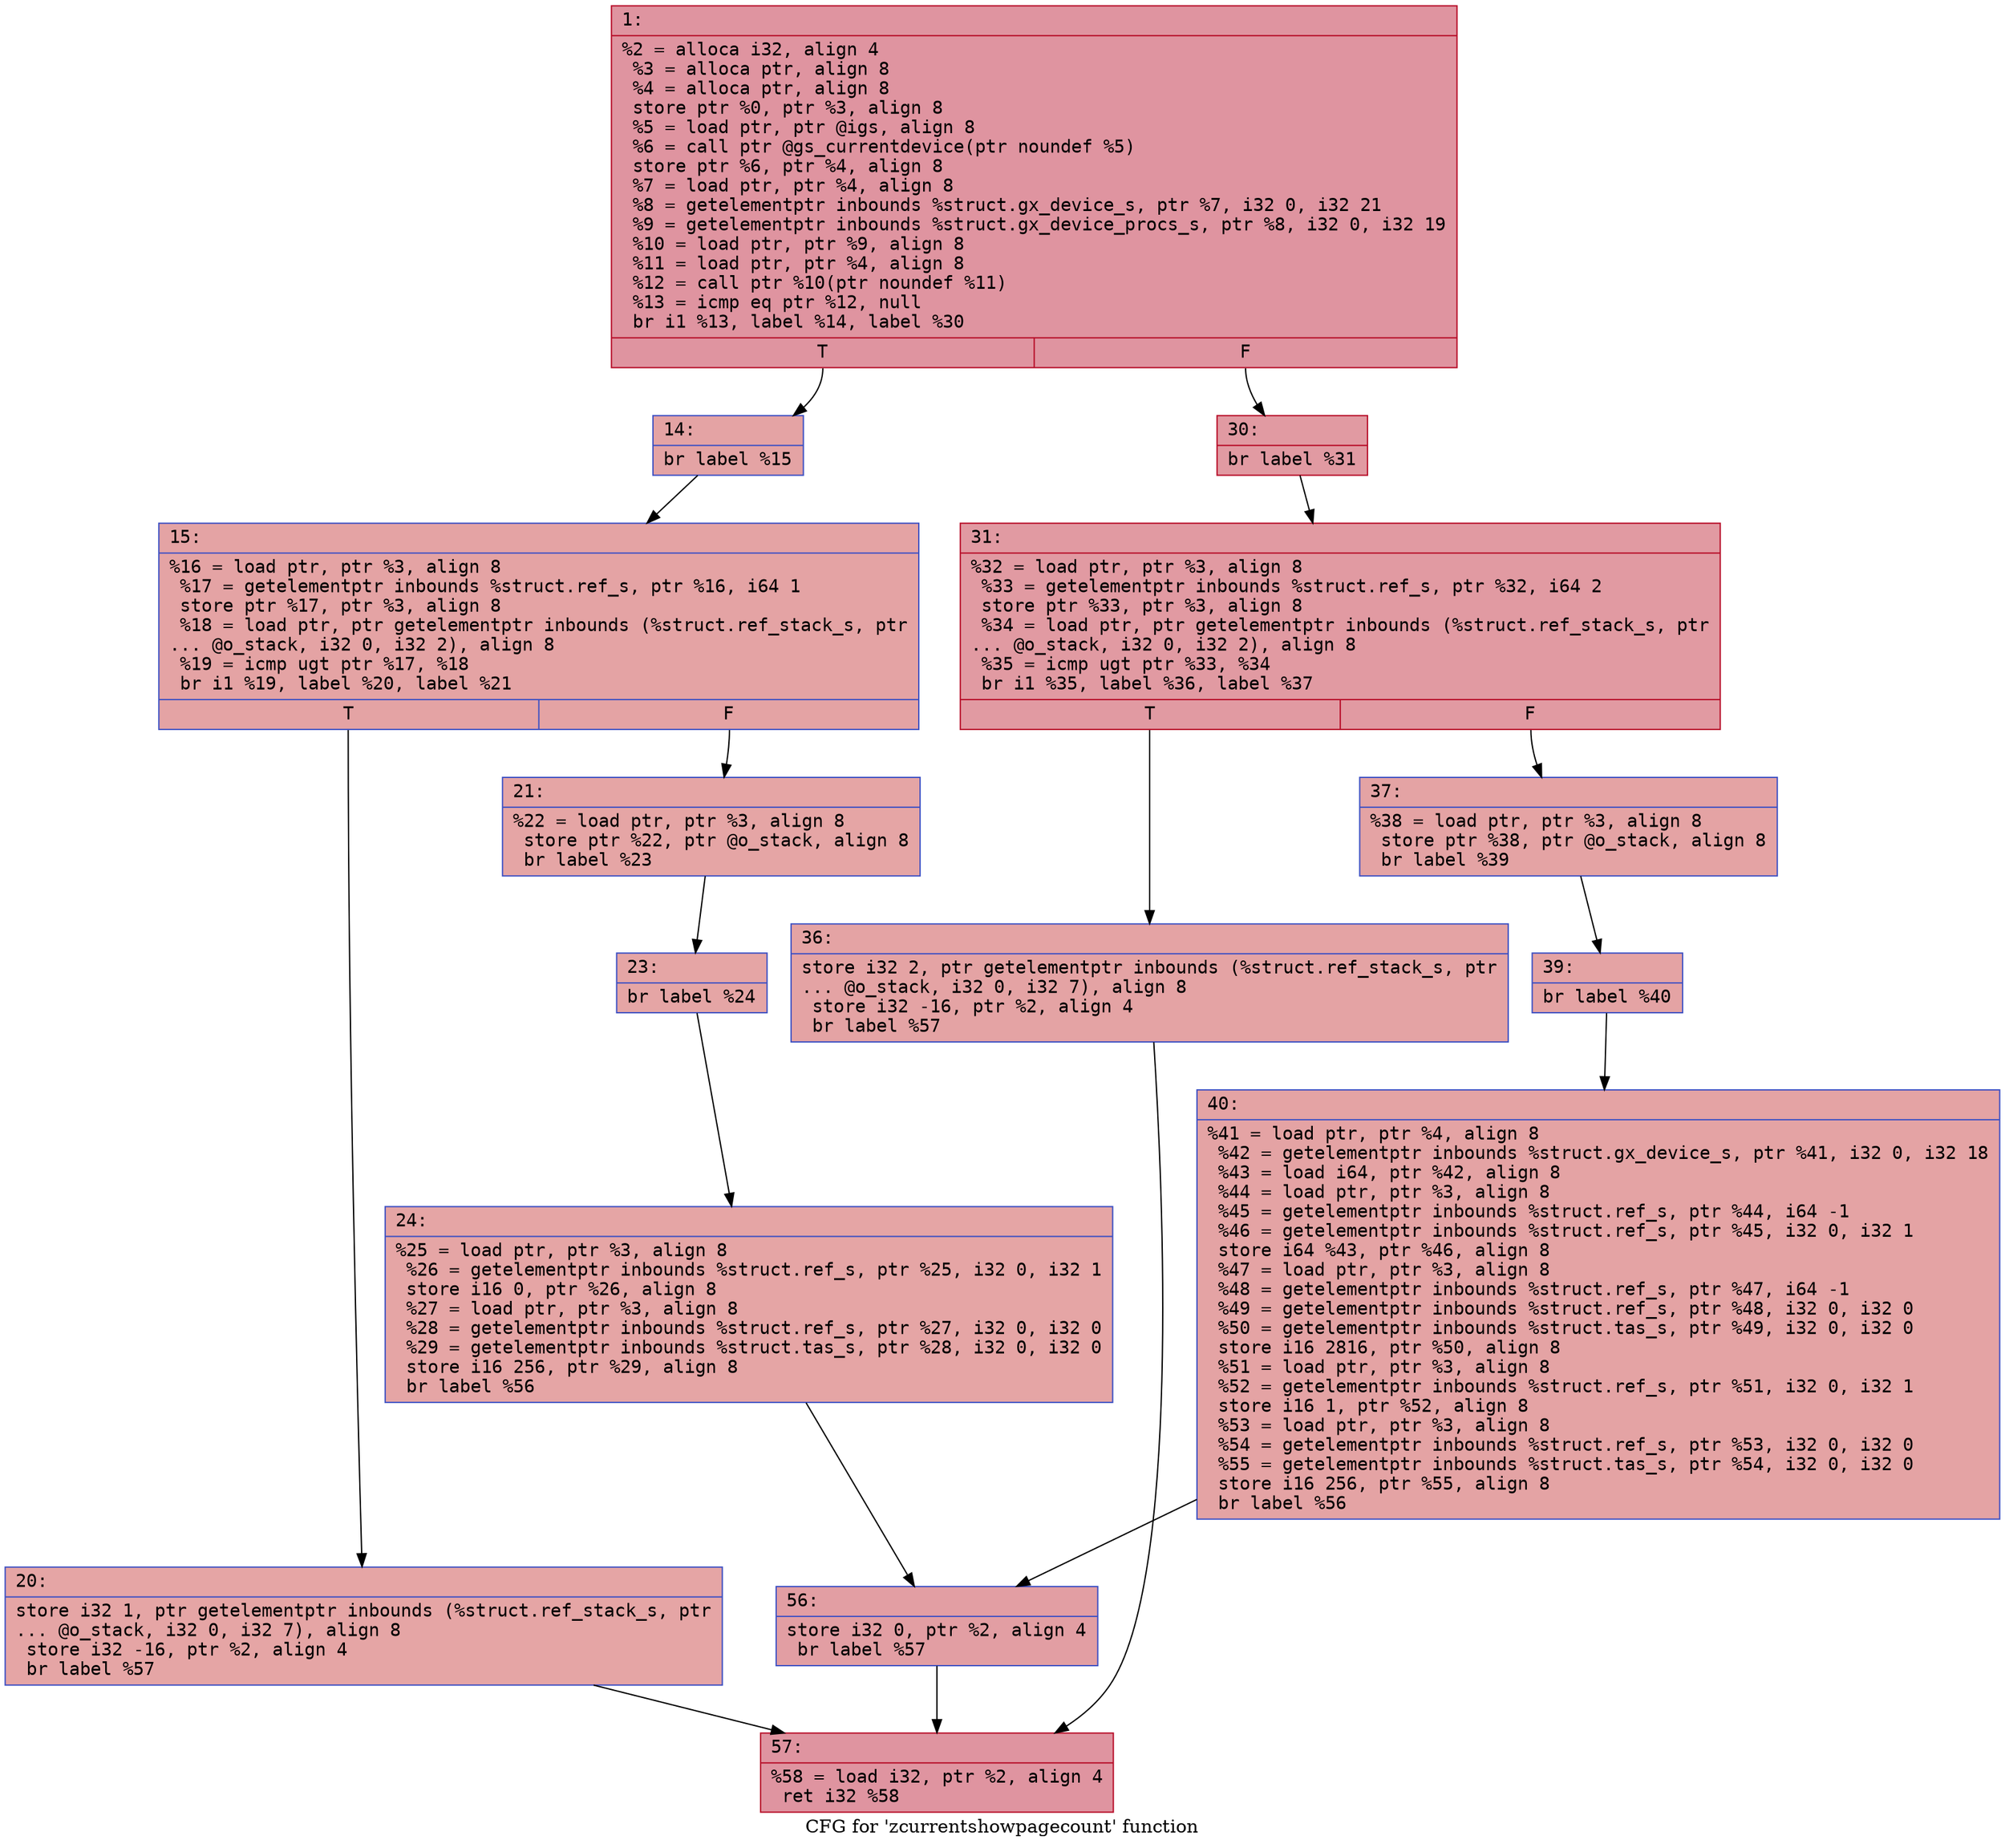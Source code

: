 digraph "CFG for 'zcurrentshowpagecount' function" {
	label="CFG for 'zcurrentshowpagecount' function";

	Node0x60000010e080 [shape=record,color="#b70d28ff", style=filled, fillcolor="#b70d2870" fontname="Courier",label="{1:\l|  %2 = alloca i32, align 4\l  %3 = alloca ptr, align 8\l  %4 = alloca ptr, align 8\l  store ptr %0, ptr %3, align 8\l  %5 = load ptr, ptr @igs, align 8\l  %6 = call ptr @gs_currentdevice(ptr noundef %5)\l  store ptr %6, ptr %4, align 8\l  %7 = load ptr, ptr %4, align 8\l  %8 = getelementptr inbounds %struct.gx_device_s, ptr %7, i32 0, i32 21\l  %9 = getelementptr inbounds %struct.gx_device_procs_s, ptr %8, i32 0, i32 19\l  %10 = load ptr, ptr %9, align 8\l  %11 = load ptr, ptr %4, align 8\l  %12 = call ptr %10(ptr noundef %11)\l  %13 = icmp eq ptr %12, null\l  br i1 %13, label %14, label %30\l|{<s0>T|<s1>F}}"];
	Node0x60000010e080:s0 -> Node0x60000010e0d0[tooltip="1 -> 14\nProbability 37.50%" ];
	Node0x60000010e080:s1 -> Node0x60000010e2b0[tooltip="1 -> 30\nProbability 62.50%" ];
	Node0x60000010e0d0 [shape=record,color="#3d50c3ff", style=filled, fillcolor="#c32e3170" fontname="Courier",label="{14:\l|  br label %15\l}"];
	Node0x60000010e0d0 -> Node0x60000010e120[tooltip="14 -> 15\nProbability 100.00%" ];
	Node0x60000010e120 [shape=record,color="#3d50c3ff", style=filled, fillcolor="#c32e3170" fontname="Courier",label="{15:\l|  %16 = load ptr, ptr %3, align 8\l  %17 = getelementptr inbounds %struct.ref_s, ptr %16, i64 1\l  store ptr %17, ptr %3, align 8\l  %18 = load ptr, ptr getelementptr inbounds (%struct.ref_stack_s, ptr\l... @o_stack, i32 0, i32 2), align 8\l  %19 = icmp ugt ptr %17, %18\l  br i1 %19, label %20, label %21\l|{<s0>T|<s1>F}}"];
	Node0x60000010e120:s0 -> Node0x60000010e170[tooltip="15 -> 20\nProbability 50.00%" ];
	Node0x60000010e120:s1 -> Node0x60000010e1c0[tooltip="15 -> 21\nProbability 50.00%" ];
	Node0x60000010e170 [shape=record,color="#3d50c3ff", style=filled, fillcolor="#c5333470" fontname="Courier",label="{20:\l|  store i32 1, ptr getelementptr inbounds (%struct.ref_stack_s, ptr\l... @o_stack, i32 0, i32 7), align 8\l  store i32 -16, ptr %2, align 4\l  br label %57\l}"];
	Node0x60000010e170 -> Node0x60000010e4e0[tooltip="20 -> 57\nProbability 100.00%" ];
	Node0x60000010e1c0 [shape=record,color="#3d50c3ff", style=filled, fillcolor="#c5333470" fontname="Courier",label="{21:\l|  %22 = load ptr, ptr %3, align 8\l  store ptr %22, ptr @o_stack, align 8\l  br label %23\l}"];
	Node0x60000010e1c0 -> Node0x60000010e210[tooltip="21 -> 23\nProbability 100.00%" ];
	Node0x60000010e210 [shape=record,color="#3d50c3ff", style=filled, fillcolor="#c5333470" fontname="Courier",label="{23:\l|  br label %24\l}"];
	Node0x60000010e210 -> Node0x60000010e260[tooltip="23 -> 24\nProbability 100.00%" ];
	Node0x60000010e260 [shape=record,color="#3d50c3ff", style=filled, fillcolor="#c5333470" fontname="Courier",label="{24:\l|  %25 = load ptr, ptr %3, align 8\l  %26 = getelementptr inbounds %struct.ref_s, ptr %25, i32 0, i32 1\l  store i16 0, ptr %26, align 8\l  %27 = load ptr, ptr %3, align 8\l  %28 = getelementptr inbounds %struct.ref_s, ptr %27, i32 0, i32 0\l  %29 = getelementptr inbounds %struct.tas_s, ptr %28, i32 0, i32 0\l  store i16 256, ptr %29, align 8\l  br label %56\l}"];
	Node0x60000010e260 -> Node0x60000010e490[tooltip="24 -> 56\nProbability 100.00%" ];
	Node0x60000010e2b0 [shape=record,color="#b70d28ff", style=filled, fillcolor="#bb1b2c70" fontname="Courier",label="{30:\l|  br label %31\l}"];
	Node0x60000010e2b0 -> Node0x60000010e300[tooltip="30 -> 31\nProbability 100.00%" ];
	Node0x60000010e300 [shape=record,color="#b70d28ff", style=filled, fillcolor="#bb1b2c70" fontname="Courier",label="{31:\l|  %32 = load ptr, ptr %3, align 8\l  %33 = getelementptr inbounds %struct.ref_s, ptr %32, i64 2\l  store ptr %33, ptr %3, align 8\l  %34 = load ptr, ptr getelementptr inbounds (%struct.ref_stack_s, ptr\l... @o_stack, i32 0, i32 2), align 8\l  %35 = icmp ugt ptr %33, %34\l  br i1 %35, label %36, label %37\l|{<s0>T|<s1>F}}"];
	Node0x60000010e300:s0 -> Node0x60000010e350[tooltip="31 -> 36\nProbability 50.00%" ];
	Node0x60000010e300:s1 -> Node0x60000010e3a0[tooltip="31 -> 37\nProbability 50.00%" ];
	Node0x60000010e350 [shape=record,color="#3d50c3ff", style=filled, fillcolor="#c32e3170" fontname="Courier",label="{36:\l|  store i32 2, ptr getelementptr inbounds (%struct.ref_stack_s, ptr\l... @o_stack, i32 0, i32 7), align 8\l  store i32 -16, ptr %2, align 4\l  br label %57\l}"];
	Node0x60000010e350 -> Node0x60000010e4e0[tooltip="36 -> 57\nProbability 100.00%" ];
	Node0x60000010e3a0 [shape=record,color="#3d50c3ff", style=filled, fillcolor="#c32e3170" fontname="Courier",label="{37:\l|  %38 = load ptr, ptr %3, align 8\l  store ptr %38, ptr @o_stack, align 8\l  br label %39\l}"];
	Node0x60000010e3a0 -> Node0x60000010e3f0[tooltip="37 -> 39\nProbability 100.00%" ];
	Node0x60000010e3f0 [shape=record,color="#3d50c3ff", style=filled, fillcolor="#c32e3170" fontname="Courier",label="{39:\l|  br label %40\l}"];
	Node0x60000010e3f0 -> Node0x60000010e440[tooltip="39 -> 40\nProbability 100.00%" ];
	Node0x60000010e440 [shape=record,color="#3d50c3ff", style=filled, fillcolor="#c32e3170" fontname="Courier",label="{40:\l|  %41 = load ptr, ptr %4, align 8\l  %42 = getelementptr inbounds %struct.gx_device_s, ptr %41, i32 0, i32 18\l  %43 = load i64, ptr %42, align 8\l  %44 = load ptr, ptr %3, align 8\l  %45 = getelementptr inbounds %struct.ref_s, ptr %44, i64 -1\l  %46 = getelementptr inbounds %struct.ref_s, ptr %45, i32 0, i32 1\l  store i64 %43, ptr %46, align 8\l  %47 = load ptr, ptr %3, align 8\l  %48 = getelementptr inbounds %struct.ref_s, ptr %47, i64 -1\l  %49 = getelementptr inbounds %struct.ref_s, ptr %48, i32 0, i32 0\l  %50 = getelementptr inbounds %struct.tas_s, ptr %49, i32 0, i32 0\l  store i16 2816, ptr %50, align 8\l  %51 = load ptr, ptr %3, align 8\l  %52 = getelementptr inbounds %struct.ref_s, ptr %51, i32 0, i32 1\l  store i16 1, ptr %52, align 8\l  %53 = load ptr, ptr %3, align 8\l  %54 = getelementptr inbounds %struct.ref_s, ptr %53, i32 0, i32 0\l  %55 = getelementptr inbounds %struct.tas_s, ptr %54, i32 0, i32 0\l  store i16 256, ptr %55, align 8\l  br label %56\l}"];
	Node0x60000010e440 -> Node0x60000010e490[tooltip="40 -> 56\nProbability 100.00%" ];
	Node0x60000010e490 [shape=record,color="#3d50c3ff", style=filled, fillcolor="#be242e70" fontname="Courier",label="{56:\l|  store i32 0, ptr %2, align 4\l  br label %57\l}"];
	Node0x60000010e490 -> Node0x60000010e4e0[tooltip="56 -> 57\nProbability 100.00%" ];
	Node0x60000010e4e0 [shape=record,color="#b70d28ff", style=filled, fillcolor="#b70d2870" fontname="Courier",label="{57:\l|  %58 = load i32, ptr %2, align 4\l  ret i32 %58\l}"];
}
